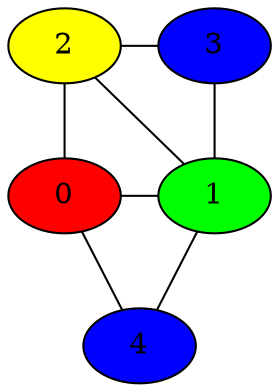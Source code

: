 graph G { 
	2 -- 3;
	2 -- 1;
	2 -- 0;
	3 -- 1;
	0 -- 1;
	0 -- 4;
	1 -- 4;
	{rank=same 0 1}
	{rank=same 2 3}
	1 [style=filled, fillcolor=green]
	0 [style=filled, fillcolor=red]
	2 [style=filled, fillcolor=yellow]
	3 [style=filled, fillcolor=blue]
	4 [style=filled, fillcolor=blue]
}